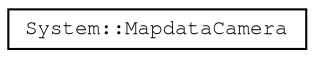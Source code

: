 digraph "Graphical Class Hierarchy"
{
 // LATEX_PDF_SIZE
  edge [fontname="FreeMono",fontsize="10",labelfontname="FreeMono",labelfontsize="10"];
  node [fontname="FreeMono",fontsize="10",shape=record];
  rankdir="LR";
  Node0 [label="System::MapdataCamera",height=0.2,width=0.4,color="black", fillcolor="white", style="filled",URL="$class_system_1_1_mapdata_camera.html",tooltip=" "];
}
